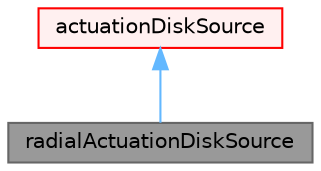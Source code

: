 digraph "radialActuationDiskSource"
{
 // LATEX_PDF_SIZE
  bgcolor="transparent";
  edge [fontname=Helvetica,fontsize=10,labelfontname=Helvetica,labelfontsize=10];
  node [fontname=Helvetica,fontsize=10,shape=box,height=0.2,width=0.4];
  Node1 [id="Node000001",label="radialActuationDiskSource",height=0.2,width=0.4,color="gray40", fillcolor="grey60", style="filled", fontcolor="black",tooltip="Applies sources on velocity field (i.e. U) within a specified region to enable actuator disk models w..."];
  Node2 -> Node1 [id="edge1_Node000001_Node000002",dir="back",color="steelblue1",style="solid",tooltip=" "];
  Node2 [id="Node000002",label="actuationDiskSource",height=0.2,width=0.4,color="red", fillcolor="#FFF0F0", style="filled",URL="$classFoam_1_1fv_1_1actuationDiskSource.html",tooltip="Applies sources on velocity (i.e. U) within a specified region to enable actuator disk models for aer..."];
}
